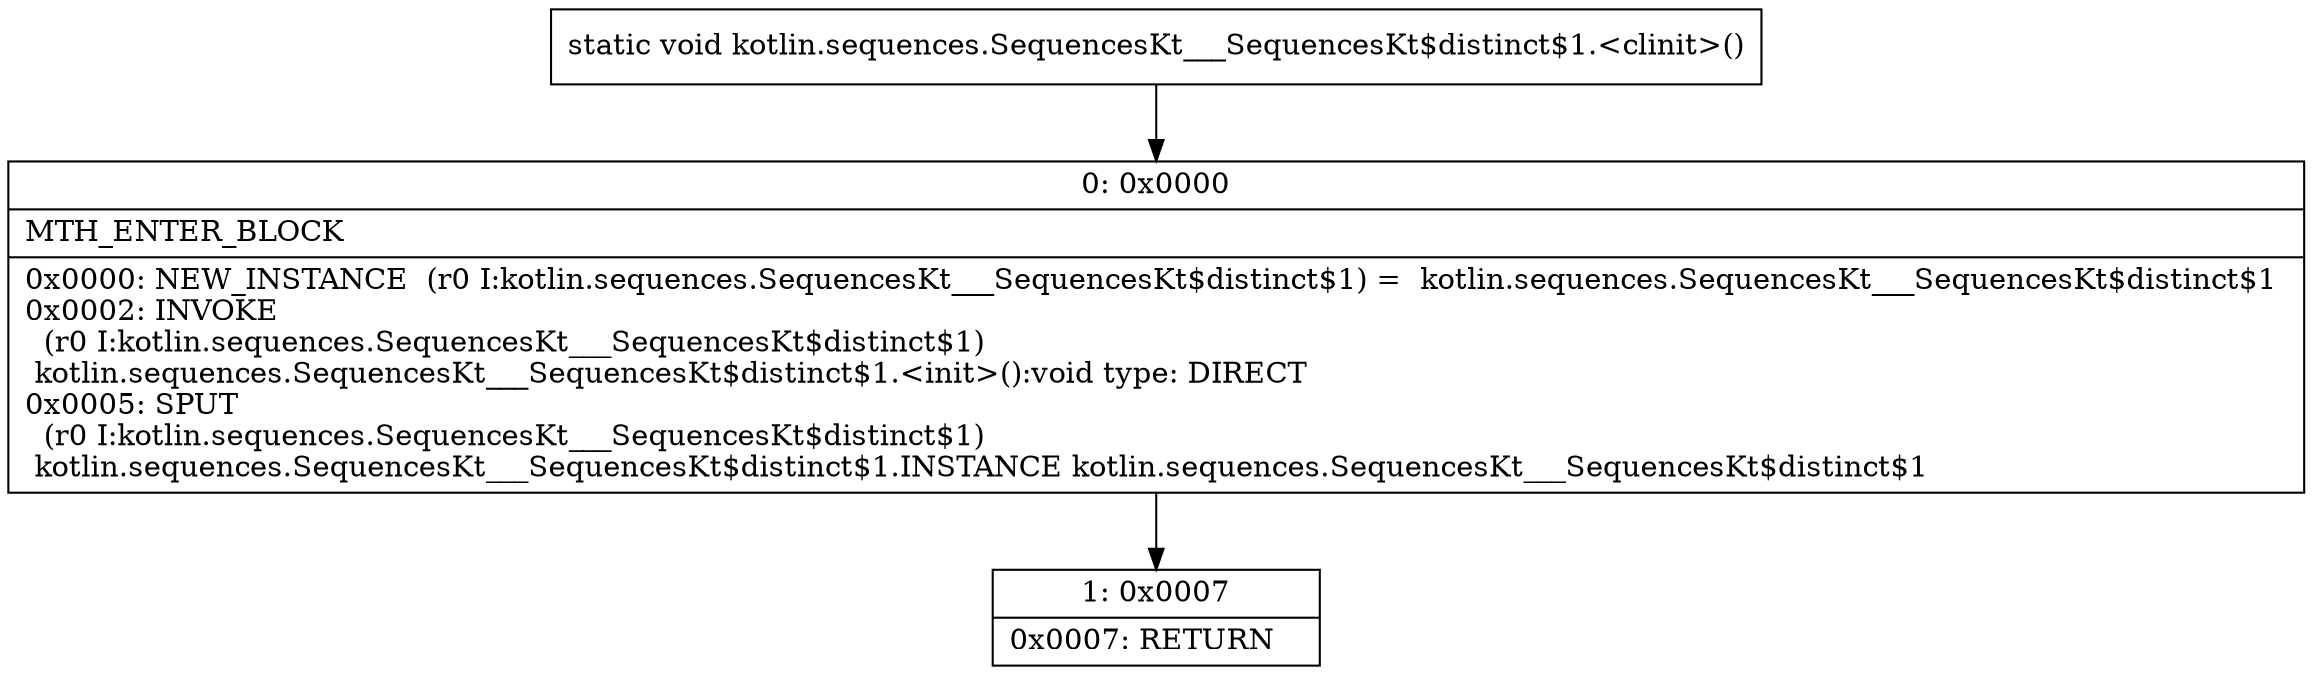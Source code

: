 digraph "CFG forkotlin.sequences.SequencesKt___SequencesKt$distinct$1.\<clinit\>()V" {
Node_0 [shape=record,label="{0\:\ 0x0000|MTH_ENTER_BLOCK\l|0x0000: NEW_INSTANCE  (r0 I:kotlin.sequences.SequencesKt___SequencesKt$distinct$1) =  kotlin.sequences.SequencesKt___SequencesKt$distinct$1 \l0x0002: INVOKE  \l  (r0 I:kotlin.sequences.SequencesKt___SequencesKt$distinct$1)\l kotlin.sequences.SequencesKt___SequencesKt$distinct$1.\<init\>():void type: DIRECT \l0x0005: SPUT  \l  (r0 I:kotlin.sequences.SequencesKt___SequencesKt$distinct$1)\l kotlin.sequences.SequencesKt___SequencesKt$distinct$1.INSTANCE kotlin.sequences.SequencesKt___SequencesKt$distinct$1 \l}"];
Node_1 [shape=record,label="{1\:\ 0x0007|0x0007: RETURN   \l}"];
MethodNode[shape=record,label="{static void kotlin.sequences.SequencesKt___SequencesKt$distinct$1.\<clinit\>() }"];
MethodNode -> Node_0;
Node_0 -> Node_1;
}

